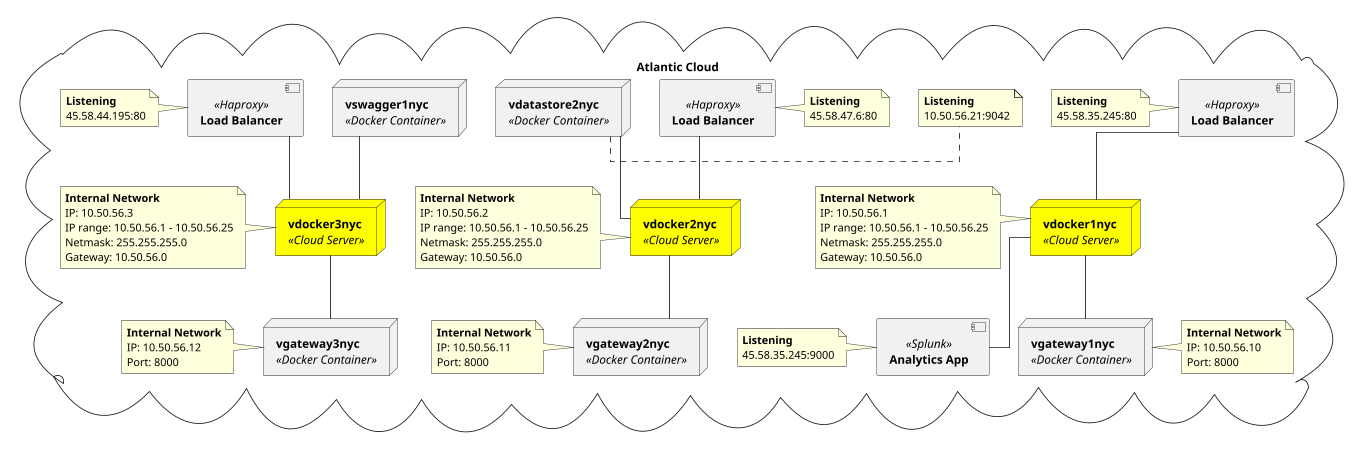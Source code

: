 @startuml

scale 5/6
skinparam linetype ortho

cloud "Atlantic Cloud" {

node v1 #Yellow [<b>vdocker1nyc</b>
                <i><<Cloud Server>></i>]
node v2 #Yellow [<b>vdocker2nyc</b>
                <i><<Cloud Server>></i>]
node v3 #Yellow [<b>vdocker3nyc</b>
                <i><<Cloud Server>></i>]

node g1 [<b>vgateway1nyc</b>
        <i><<Docker Container>></i>]

node g2 [<b>vgateway2nyc</b>
        <i><<Docker Container>></i>]

node g3 [<b>vgateway3nyc</b>
        <i><<Docker Container>></i>]

node d1 [<b>vdatastore2nyc</b>
        <i><<Docker Container>></i>]    

node c1 [<b>vswagger1nyc</b>
        <i><<Docker Container>></i>]

[<b>Load Balancer</b>] <<Haproxy>> as l1
[<b>Load Balancer</b>] <<Haproxy>> as l2
[<b>Load Balancer</b>] <<Haproxy>> as l3


[<b>Analytics App</b>] <<Splunk>> as a1

'Notes
note left of v1:<b>Internal Network</b>\nIP: 10.50.56.1\nIP range: 10.50.56.1 - 10.50.56.25\nNetmask: 255.255.255.0\nGateway: 10.50.56.0
note left of v2:<b>Internal Network</b>\nIP: 10.50.56.2\nIP range: 10.50.56.1 - 10.50.56.25\nNetmask: 255.255.255.0\nGateway: 10.50.56.0
note left of v3:<b>Internal Network</b>\nIP: 10.50.56.3\nIP range: 10.50.56.1 - 10.50.56.25\nNetmask: 255.255.255.0\nGateway: 10.50.56.0

note right of g1:<b>Internal Network</b>\nIP: 10.50.56.10\nPort: 8000
note left of g2:<b>Internal Network</b>\nIP: 10.50.56.11\nPort: 8000
note left of g3:<b>Internal Network</b>\nIP: 10.50.56.12\nPort: 8000
note left of a1:<b>Listening</b>\n45.58.35.245:9000

note left of l1:<b>Listening</b>\n45.58.35.245:80
note right of l2:<b>Listening</b>\n45.58.47.6:80
note left of l3:<b>Listening</b>\n45.58.44.195:80

note right of d1:<b>Listening</b>\n10.50.56.21:9042





}

'Enlances de maquinas hosts
v1 -- g1
v2 -- g2
v3 -- g3
v1 -- a1
l1 -- v1
l2 -- v2
l3 -- v3
d1 -- v2
c1 -- v3

@enduml
